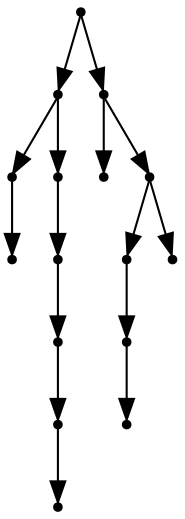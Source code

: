 digraph {
  15 [shape=point];
  7 [shape=point];
  1 [shape=point];
  0 [shape=point];
  6 [shape=point];
  5 [shape=point];
  4 [shape=point];
  3 [shape=point];
  2 [shape=point];
  14 [shape=point];
  8 [shape=point];
  13 [shape=point];
  11 [shape=point];
  10 [shape=point];
  9 [shape=point];
  12 [shape=point];
15 -> 7;
7 -> 1;
1 -> 0;
7 -> 6;
6 -> 5;
5 -> 4;
4 -> 3;
3 -> 2;
15 -> 14;
14 -> 8;
14 -> 13;
13 -> 11;
11 -> 10;
10 -> 9;
13 -> 12;
}
